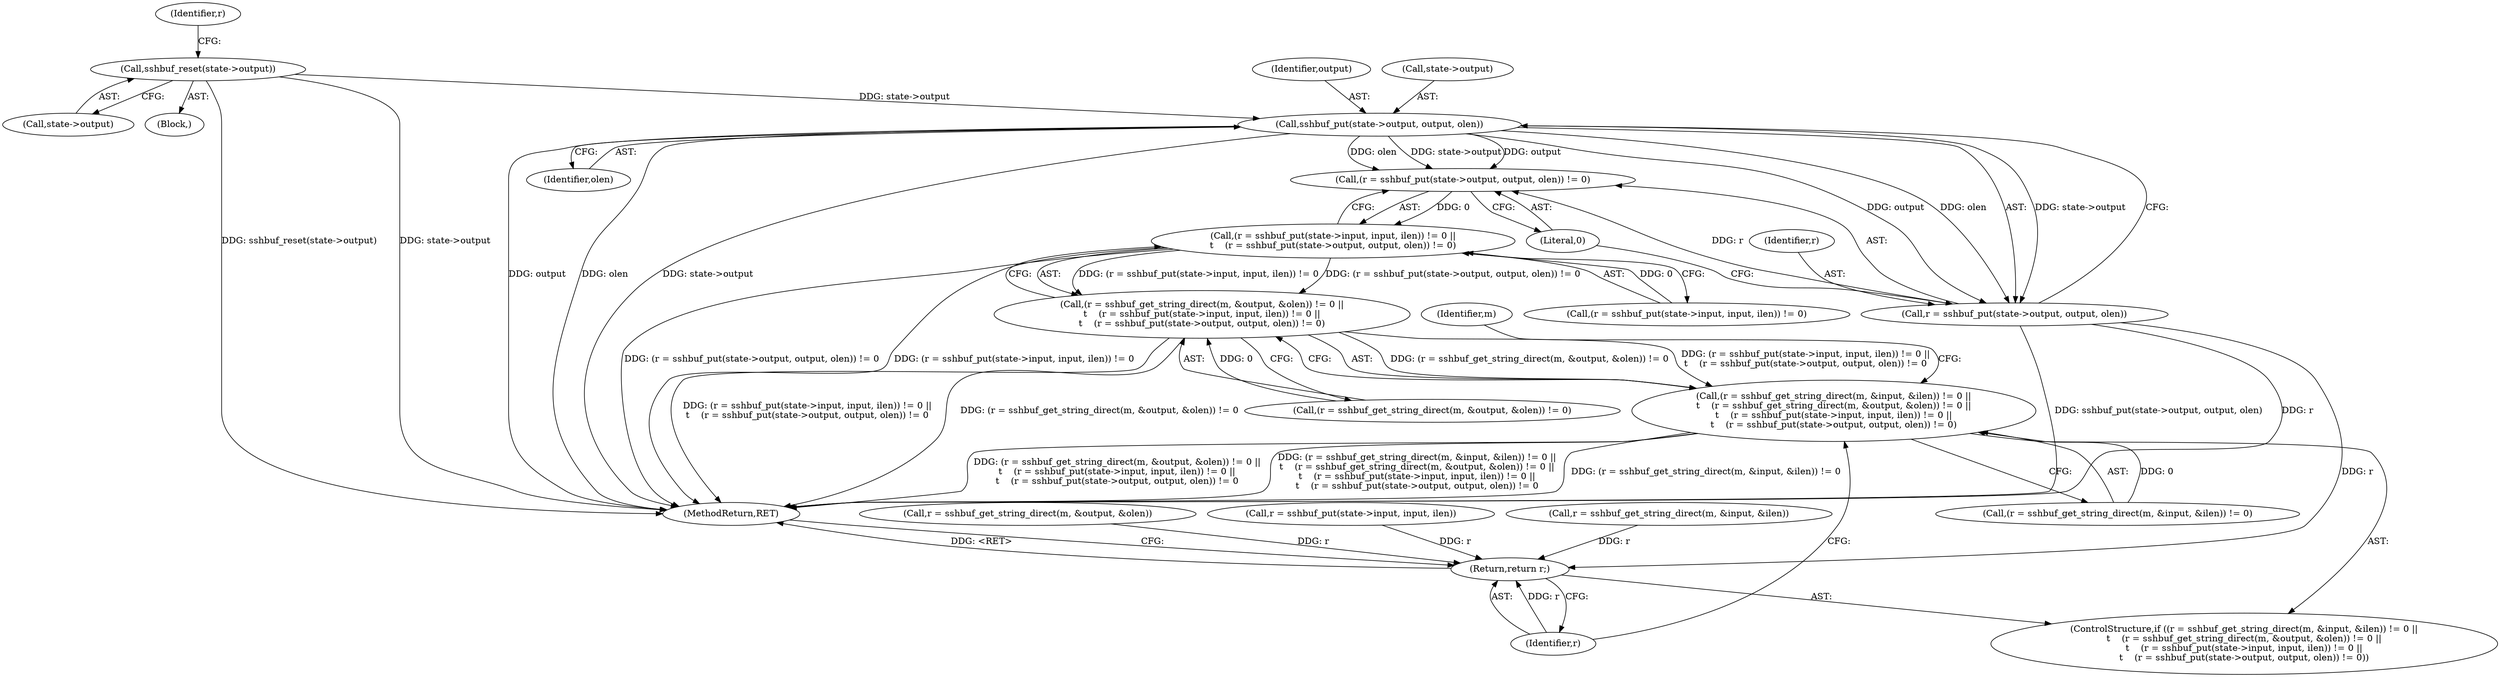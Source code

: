 digraph "0_src_3095060f479b86288e31c79ecbc5131a66bcd2f9_8@pointer" {
"1000494" [label="(Call,sshbuf_reset(state->output))"];
"1000535" [label="(Call,sshbuf_put(state->output, output, olen))"];
"1000532" [label="(Call,(r = sshbuf_put(state->output, output, olen)) != 0)"];
"1000521" [label="(Call,(r = sshbuf_put(state->input, input, ilen)) != 0 ||\n\t    (r = sshbuf_put(state->output, output, olen)) != 0)"];
"1000510" [label="(Call,(r = sshbuf_get_string_direct(m, &output, &olen)) != 0 ||\n\t    (r = sshbuf_put(state->input, input, ilen)) != 0 ||\n\t    (r = sshbuf_put(state->output, output, olen)) != 0)"];
"1000499" [label="(Call,(r = sshbuf_get_string_direct(m, &input, &ilen)) != 0 ||\n\t    (r = sshbuf_get_string_direct(m, &output, &olen)) != 0 ||\n\t    (r = sshbuf_put(state->input, input, ilen)) != 0 ||\n\t    (r = sshbuf_put(state->output, output, olen)) != 0)"];
"1000533" [label="(Call,r = sshbuf_put(state->output, output, olen))"];
"1000542" [label="(Return,return r;)"];
"1000532" [label="(Call,(r = sshbuf_put(state->output, output, olen)) != 0)"];
"1000541" [label="(Literal,0)"];
"1000535" [label="(Call,sshbuf_put(state->output, output, olen))"];
"1000523" [label="(Call,r = sshbuf_put(state->input, input, ilen))"];
"1000499" [label="(Call,(r = sshbuf_get_string_direct(m, &input, &ilen)) != 0 ||\n\t    (r = sshbuf_get_string_direct(m, &output, &olen)) != 0 ||\n\t    (r = sshbuf_put(state->input, input, ilen)) != 0 ||\n\t    (r = sshbuf_put(state->output, output, olen)) != 0)"];
"1000542" [label="(Return,return r;)"];
"1000536" [label="(Call,state->output)"];
"1000534" [label="(Identifier,r)"];
"1000521" [label="(Call,(r = sshbuf_put(state->input, input, ilen)) != 0 ||\n\t    (r = sshbuf_put(state->output, output, olen)) != 0)"];
"1000105" [label="(Block,)"];
"1000554" [label="(MethodReturn,RET)"];
"1000510" [label="(Call,(r = sshbuf_get_string_direct(m, &output, &olen)) != 0 ||\n\t    (r = sshbuf_put(state->input, input, ilen)) != 0 ||\n\t    (r = sshbuf_put(state->output, output, olen)) != 0)"];
"1000500" [label="(Call,(r = sshbuf_get_string_direct(m, &input, &ilen)) != 0)"];
"1000498" [label="(ControlStructure,if ((r = sshbuf_get_string_direct(m, &input, &ilen)) != 0 ||\n\t    (r = sshbuf_get_string_direct(m, &output, &olen)) != 0 ||\n\t    (r = sshbuf_put(state->input, input, ilen)) != 0 ||\n\t    (r = sshbuf_put(state->output, output, olen)) != 0))"];
"1000501" [label="(Call,r = sshbuf_get_string_direct(m, &input, &ilen))"];
"1000546" [label="(Identifier,m)"];
"1000494" [label="(Call,sshbuf_reset(state->output))"];
"1000522" [label="(Call,(r = sshbuf_put(state->input, input, ilen)) != 0)"];
"1000502" [label="(Identifier,r)"];
"1000539" [label="(Identifier,output)"];
"1000511" [label="(Call,(r = sshbuf_get_string_direct(m, &output, &olen)) != 0)"];
"1000543" [label="(Identifier,r)"];
"1000495" [label="(Call,state->output)"];
"1000540" [label="(Identifier,olen)"];
"1000512" [label="(Call,r = sshbuf_get_string_direct(m, &output, &olen))"];
"1000533" [label="(Call,r = sshbuf_put(state->output, output, olen))"];
"1000494" -> "1000105"  [label="AST: "];
"1000494" -> "1000495"  [label="CFG: "];
"1000495" -> "1000494"  [label="AST: "];
"1000502" -> "1000494"  [label="CFG: "];
"1000494" -> "1000554"  [label="DDG: sshbuf_reset(state->output)"];
"1000494" -> "1000554"  [label="DDG: state->output"];
"1000494" -> "1000535"  [label="DDG: state->output"];
"1000535" -> "1000533"  [label="AST: "];
"1000535" -> "1000540"  [label="CFG: "];
"1000536" -> "1000535"  [label="AST: "];
"1000539" -> "1000535"  [label="AST: "];
"1000540" -> "1000535"  [label="AST: "];
"1000533" -> "1000535"  [label="CFG: "];
"1000535" -> "1000554"  [label="DDG: olen"];
"1000535" -> "1000554"  [label="DDG: state->output"];
"1000535" -> "1000554"  [label="DDG: output"];
"1000535" -> "1000532"  [label="DDG: state->output"];
"1000535" -> "1000532"  [label="DDG: output"];
"1000535" -> "1000532"  [label="DDG: olen"];
"1000535" -> "1000533"  [label="DDG: state->output"];
"1000535" -> "1000533"  [label="DDG: output"];
"1000535" -> "1000533"  [label="DDG: olen"];
"1000532" -> "1000521"  [label="AST: "];
"1000532" -> "1000541"  [label="CFG: "];
"1000533" -> "1000532"  [label="AST: "];
"1000541" -> "1000532"  [label="AST: "];
"1000521" -> "1000532"  [label="CFG: "];
"1000532" -> "1000521"  [label="DDG: 0"];
"1000533" -> "1000532"  [label="DDG: r"];
"1000521" -> "1000510"  [label="AST: "];
"1000521" -> "1000522"  [label="CFG: "];
"1000522" -> "1000521"  [label="AST: "];
"1000510" -> "1000521"  [label="CFG: "];
"1000521" -> "1000554"  [label="DDG: (r = sshbuf_put(state->input, input, ilen)) != 0"];
"1000521" -> "1000554"  [label="DDG: (r = sshbuf_put(state->output, output, olen)) != 0"];
"1000521" -> "1000510"  [label="DDG: (r = sshbuf_put(state->input, input, ilen)) != 0"];
"1000521" -> "1000510"  [label="DDG: (r = sshbuf_put(state->output, output, olen)) != 0"];
"1000522" -> "1000521"  [label="DDG: 0"];
"1000510" -> "1000499"  [label="AST: "];
"1000510" -> "1000511"  [label="CFG: "];
"1000511" -> "1000510"  [label="AST: "];
"1000499" -> "1000510"  [label="CFG: "];
"1000510" -> "1000554"  [label="DDG: (r = sshbuf_get_string_direct(m, &output, &olen)) != 0"];
"1000510" -> "1000554"  [label="DDG: (r = sshbuf_put(state->input, input, ilen)) != 0 ||\n\t    (r = sshbuf_put(state->output, output, olen)) != 0"];
"1000510" -> "1000499"  [label="DDG: (r = sshbuf_get_string_direct(m, &output, &olen)) != 0"];
"1000510" -> "1000499"  [label="DDG: (r = sshbuf_put(state->input, input, ilen)) != 0 ||\n\t    (r = sshbuf_put(state->output, output, olen)) != 0"];
"1000511" -> "1000510"  [label="DDG: 0"];
"1000499" -> "1000498"  [label="AST: "];
"1000499" -> "1000500"  [label="CFG: "];
"1000500" -> "1000499"  [label="AST: "];
"1000543" -> "1000499"  [label="CFG: "];
"1000546" -> "1000499"  [label="CFG: "];
"1000499" -> "1000554"  [label="DDG: (r = sshbuf_get_string_direct(m, &input, &ilen)) != 0 ||\n\t    (r = sshbuf_get_string_direct(m, &output, &olen)) != 0 ||\n\t    (r = sshbuf_put(state->input, input, ilen)) != 0 ||\n\t    (r = sshbuf_put(state->output, output, olen)) != 0"];
"1000499" -> "1000554"  [label="DDG: (r = sshbuf_get_string_direct(m, &input, &ilen)) != 0"];
"1000499" -> "1000554"  [label="DDG: (r = sshbuf_get_string_direct(m, &output, &olen)) != 0 ||\n\t    (r = sshbuf_put(state->input, input, ilen)) != 0 ||\n\t    (r = sshbuf_put(state->output, output, olen)) != 0"];
"1000500" -> "1000499"  [label="DDG: 0"];
"1000534" -> "1000533"  [label="AST: "];
"1000541" -> "1000533"  [label="CFG: "];
"1000533" -> "1000554"  [label="DDG: r"];
"1000533" -> "1000554"  [label="DDG: sshbuf_put(state->output, output, olen)"];
"1000533" -> "1000542"  [label="DDG: r"];
"1000542" -> "1000498"  [label="AST: "];
"1000542" -> "1000543"  [label="CFG: "];
"1000543" -> "1000542"  [label="AST: "];
"1000554" -> "1000542"  [label="CFG: "];
"1000542" -> "1000554"  [label="DDG: <RET>"];
"1000543" -> "1000542"  [label="DDG: r"];
"1000523" -> "1000542"  [label="DDG: r"];
"1000512" -> "1000542"  [label="DDG: r"];
"1000501" -> "1000542"  [label="DDG: r"];
}
